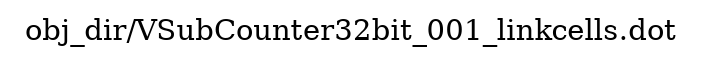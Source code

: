 digraph v3graph {
	graph	[label="obj_dir/VSubCounter32bit_001_linkcells.dot",
		 labelloc=t, labeljust=l,
		 //size="7.5,10",
		 rankdir=TB];
}
